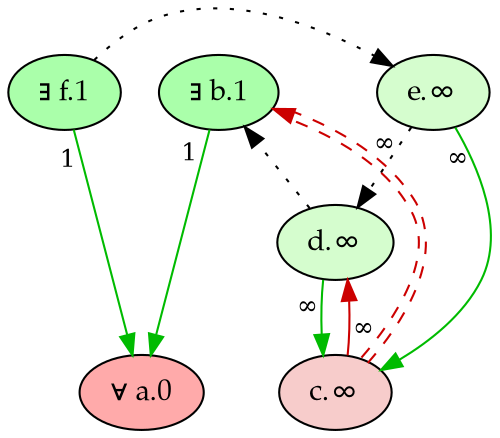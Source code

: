 digraph {
    rankdir="TB"
    node [style=filled fontname="Palatino" fontsize=14]
    node [fillcolor="#AAFFAA"]
    "f" [label="∃ f.1"]
    "b" [label="∃ b.1"]
    node [fillcolor="#FFAAAA"]
    "a" [label="∀ a.0"]
    node [fillcolor="#d5fdce"]
    "d" [label="d.∞"]
    "e" [label="e.∞"]
    node [fillcolor="#f7cccb"]
    "c" [label="c.∞"]
    edge[labeldistance=1.5 fontsize=12]
    edge [color="#00BB00" style="solid" dir="forward" taillabel="1"]
           "b" -> "a" 
           "f" -> "a" 
    edge [color="#CC0000" style="solid" dir="forward" taillabel="∞"]
           "c" -> "d" 
    edge [color="#00BB00" style="solid" dir="forward" taillabel="∞"]
           "d" -> "c" 
           "e" -> "c" 
    edge [color="black" style="dotted" dir="forward" taillabel="∞"]
           "e" -> "d" 
    edge [color="#CC0000:invis:#CC0000" style="dashed" dir="forward" taillabel="" constraint=false]
           "c" -> "b" 
    edge [color="black" style="dotted" dir="forward" taillabel="" constraint=false]
           "d" -> "b" 
           "f" -> "e" 
    {rank = max a}
    {rank = min f b}
}
